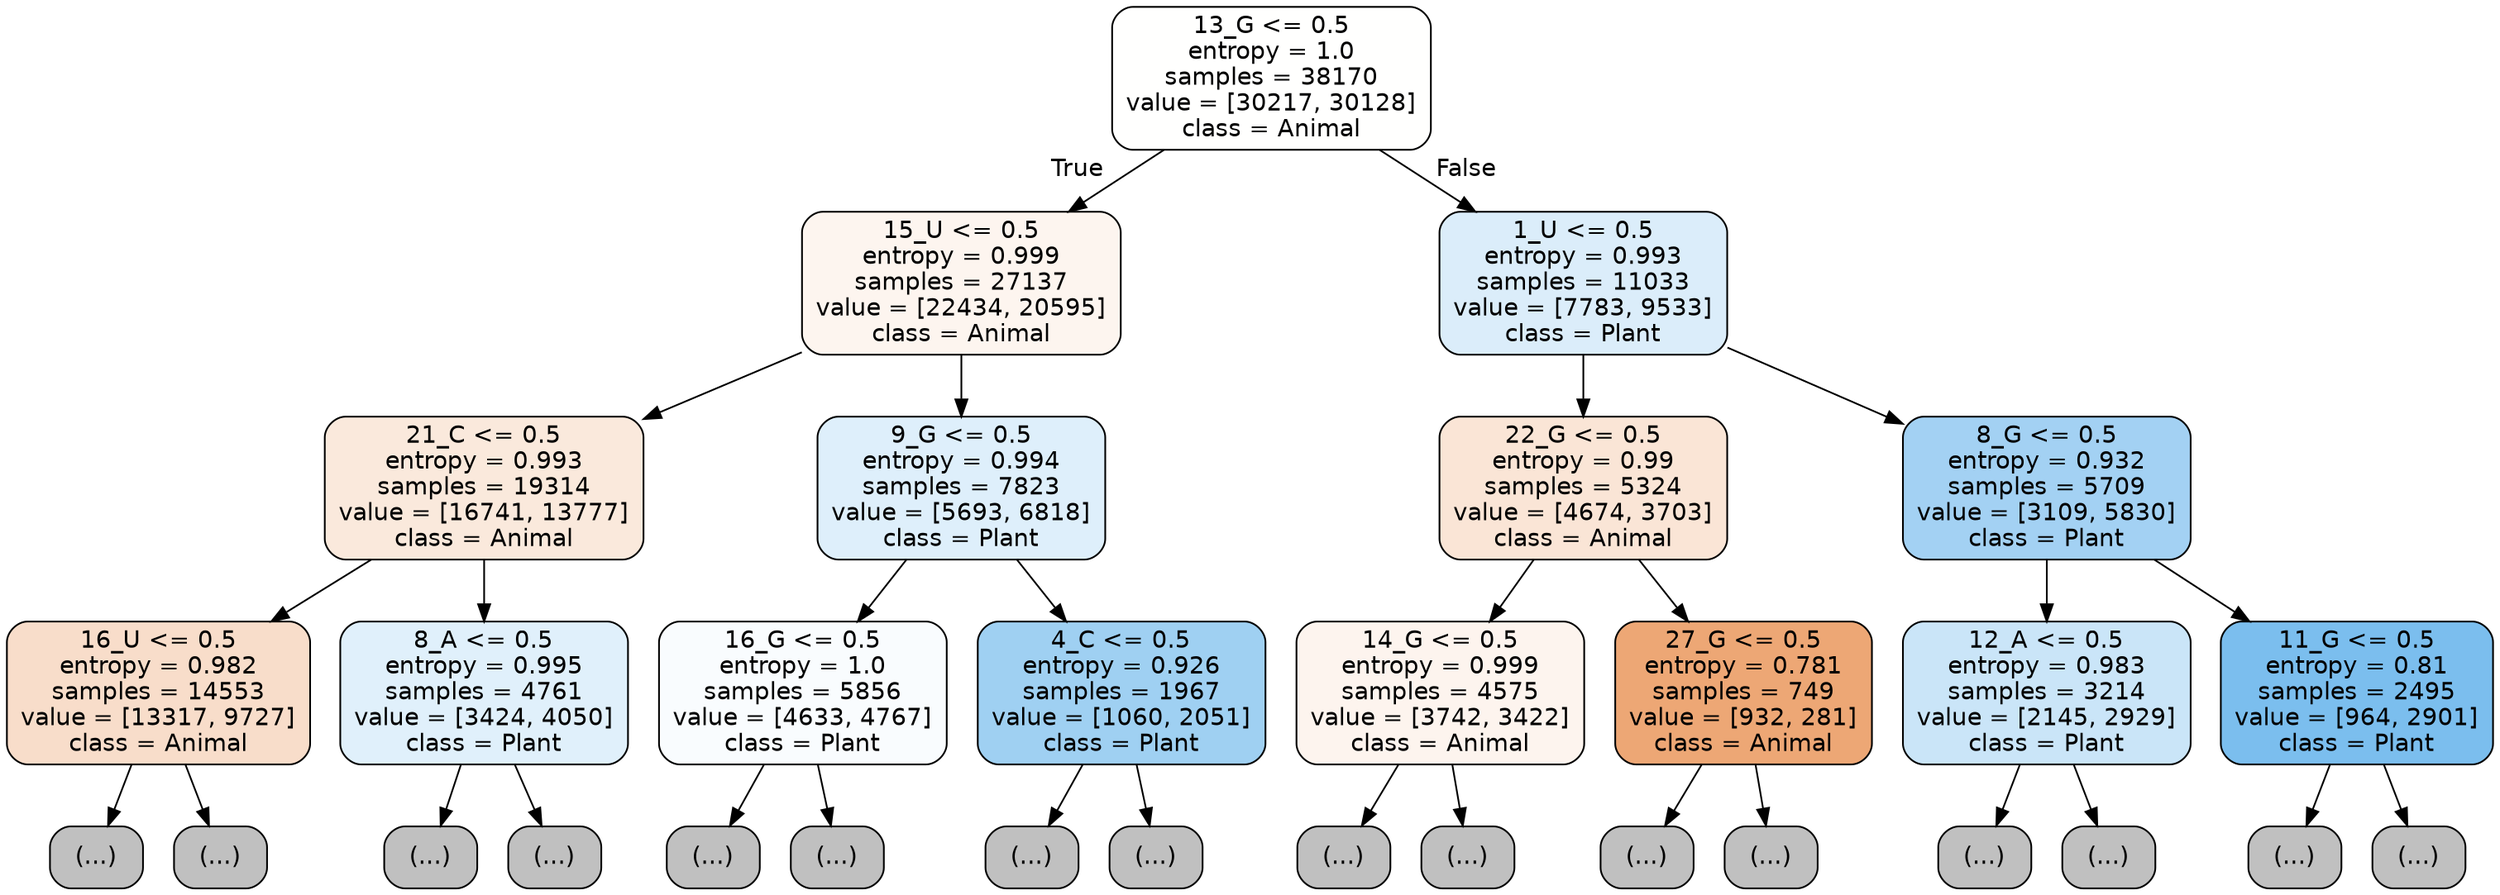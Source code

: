 digraph Tree {
node [shape=box, style="filled, rounded", color="black", fontname="helvetica"] ;
edge [fontname="helvetica"] ;
0 [label="13_G <= 0.5\nentropy = 1.0\nsamples = 38170\nvalue = [30217, 30128]\nclass = Animal", fillcolor="#fffffe"] ;
1 [label="15_U <= 0.5\nentropy = 0.999\nsamples = 27137\nvalue = [22434, 20595]\nclass = Animal", fillcolor="#fdf5ef"] ;
0 -> 1 [labeldistance=2.5, labelangle=45, headlabel="True"] ;
2 [label="21_C <= 0.5\nentropy = 0.993\nsamples = 19314\nvalue = [16741, 13777]\nclass = Animal", fillcolor="#fae9dc"] ;
1 -> 2 ;
3 [label="16_U <= 0.5\nentropy = 0.982\nsamples = 14553\nvalue = [13317, 9727]\nclass = Animal", fillcolor="#f8ddca"] ;
2 -> 3 ;
4 [label="(...)", fillcolor="#C0C0C0"] ;
3 -> 4 ;
5329 [label="(...)", fillcolor="#C0C0C0"] ;
3 -> 5329 ;
7340 [label="8_A <= 0.5\nentropy = 0.995\nsamples = 4761\nvalue = [3424, 4050]\nclass = Plant", fillcolor="#e0f0fb"] ;
2 -> 7340 ;
7341 [label="(...)", fillcolor="#C0C0C0"] ;
7340 -> 7341 ;
8742 [label="(...)", fillcolor="#C0C0C0"] ;
7340 -> 8742 ;
9223 [label="9_G <= 0.5\nentropy = 0.994\nsamples = 7823\nvalue = [5693, 6818]\nclass = Plant", fillcolor="#deeffb"] ;
1 -> 9223 ;
9224 [label="16_G <= 0.5\nentropy = 1.0\nsamples = 5856\nvalue = [4633, 4767]\nclass = Plant", fillcolor="#f9fcfe"] ;
9223 -> 9224 ;
9225 [label="(...)", fillcolor="#C0C0C0"] ;
9224 -> 9225 ;
10818 [label="(...)", fillcolor="#C0C0C0"] ;
9224 -> 10818 ;
11607 [label="4_C <= 0.5\nentropy = 0.926\nsamples = 1967\nvalue = [1060, 2051]\nclass = Plant", fillcolor="#9fd0f2"] ;
9223 -> 11607 ;
11608 [label="(...)", fillcolor="#C0C0C0"] ;
11607 -> 11608 ;
12199 [label="(...)", fillcolor="#C0C0C0"] ;
11607 -> 12199 ;
12404 [label="1_U <= 0.5\nentropy = 0.993\nsamples = 11033\nvalue = [7783, 9533]\nclass = Plant", fillcolor="#dbedfa"] ;
0 -> 12404 [labeldistance=2.5, labelangle=-45, headlabel="False"] ;
12405 [label="22_G <= 0.5\nentropy = 0.99\nsamples = 5324\nvalue = [4674, 3703]\nclass = Animal", fillcolor="#fae5d6"] ;
12404 -> 12405 ;
12406 [label="14_G <= 0.5\nentropy = 0.999\nsamples = 4575\nvalue = [3742, 3422]\nclass = Animal", fillcolor="#fdf4ee"] ;
12405 -> 12406 ;
12407 [label="(...)", fillcolor="#C0C0C0"] ;
12406 -> 12407 ;
14136 [label="(...)", fillcolor="#C0C0C0"] ;
12406 -> 14136 ;
14779 [label="27_G <= 0.5\nentropy = 0.781\nsamples = 749\nvalue = [932, 281]\nclass = Animal", fillcolor="#eda775"] ;
12405 -> 14779 ;
14780 [label="(...)", fillcolor="#C0C0C0"] ;
14779 -> 14780 ;
15189 [label="(...)", fillcolor="#C0C0C0"] ;
14779 -> 15189 ;
15190 [label="8_G <= 0.5\nentropy = 0.932\nsamples = 5709\nvalue = [3109, 5830]\nclass = Plant", fillcolor="#a3d1f3"] ;
12404 -> 15190 ;
15191 [label="12_A <= 0.5\nentropy = 0.983\nsamples = 3214\nvalue = [2145, 2929]\nclass = Plant", fillcolor="#cae5f8"] ;
15190 -> 15191 ;
15192 [label="(...)", fillcolor="#C0C0C0"] ;
15191 -> 15192 ;
16189 [label="(...)", fillcolor="#C0C0C0"] ;
15191 -> 16189 ;
16518 [label="11_G <= 0.5\nentropy = 0.81\nsamples = 2495\nvalue = [964, 2901]\nclass = Plant", fillcolor="#7bbeee"] ;
15190 -> 16518 ;
16519 [label="(...)", fillcolor="#C0C0C0"] ;
16518 -> 16519 ;
16950 [label="(...)", fillcolor="#C0C0C0"] ;
16518 -> 16950 ;
}